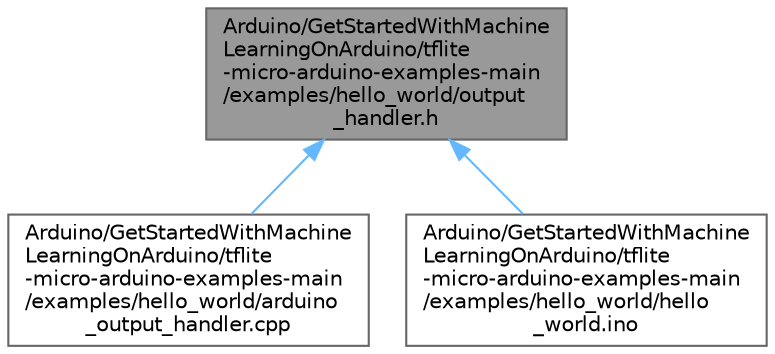 digraph "Arduino/GetStartedWithMachineLearningOnArduino/tflite-micro-arduino-examples-main/examples/hello_world/output_handler.h"
{
 // LATEX_PDF_SIZE
  bgcolor="transparent";
  edge [fontname=Helvetica,fontsize=10,labelfontname=Helvetica,labelfontsize=10];
  node [fontname=Helvetica,fontsize=10,shape=box,height=0.2,width=0.4];
  Node1 [id="Node000001",label="Arduino/GetStartedWithMachine\lLearningOnArduino/tflite\l-micro-arduino-examples-main\l/examples/hello_world/output\l_handler.h",height=0.2,width=0.4,color="gray40", fillcolor="grey60", style="filled", fontcolor="black",tooltip=" "];
  Node1 -> Node2 [id="edge1_Node000001_Node000002",dir="back",color="steelblue1",style="solid",tooltip=" "];
  Node2 [id="Node000002",label="Arduino/GetStartedWithMachine\lLearningOnArduino/tflite\l-micro-arduino-examples-main\l/examples/hello_world/arduino\l_output_handler.cpp",height=0.2,width=0.4,color="grey40", fillcolor="white", style="filled",URL="$arduino__output__handler_8cpp.html",tooltip=" "];
  Node1 -> Node3 [id="edge2_Node000001_Node000003",dir="back",color="steelblue1",style="solid",tooltip=" "];
  Node3 [id="Node000003",label="Arduino/GetStartedWithMachine\lLearningOnArduino/tflite\l-micro-arduino-examples-main\l/examples/hello_world/hello\l_world.ino",height=0.2,width=0.4,color="grey40", fillcolor="white", style="filled",URL="$hello__world_8ino.html",tooltip=" "];
}
